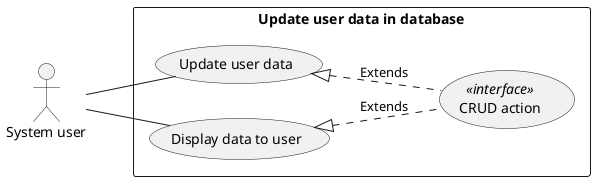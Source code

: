 @startuml usecase
left to right direction

rectangle "Update user data in database" {
    usecase interaction as "Update user data"
    usecase crud as "CRUD action" <<interface>>
    interaction <|.. crud : Extends
    usecase display as "Display data to user"
    display <|.. crud: Extends
}

actor User as "System user"

display -- User
User -- interaction
@enduml